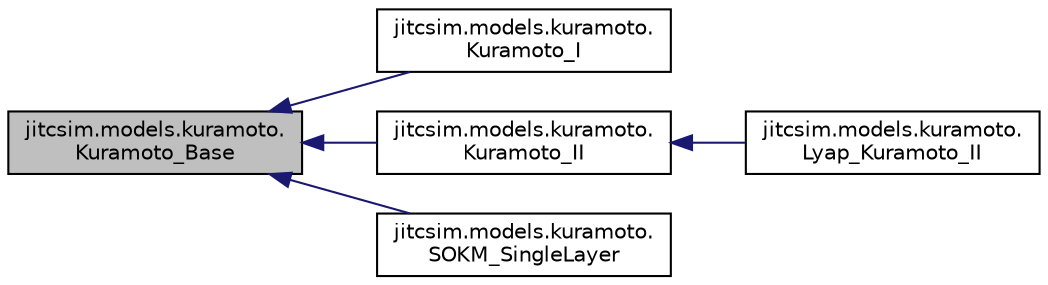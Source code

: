digraph "jitcsim.models.kuramoto.Kuramoto_Base"
{
 // LATEX_PDF_SIZE
  edge [fontname="Helvetica",fontsize="10",labelfontname="Helvetica",labelfontsize="10"];
  node [fontname="Helvetica",fontsize="10",shape=record];
  rankdir="LR";
  Node1 [label="jitcsim.models.kuramoto.\lKuramoto_Base",height=0.2,width=0.4,color="black", fillcolor="grey75", style="filled", fontcolor="black",tooltip=" "];
  Node1 -> Node2 [dir="back",color="midnightblue",fontsize="10",style="solid",fontname="Helvetica"];
  Node2 [label="jitcsim.models.kuramoto.\lKuramoto_I",height=0.2,width=0.4,color="black", fillcolor="white", style="filled",URL="$classjitcsim_1_1models_1_1kuramoto_1_1Kuramoto__I.html",tooltip=" "];
  Node1 -> Node3 [dir="back",color="midnightblue",fontsize="10",style="solid",fontname="Helvetica"];
  Node3 [label="jitcsim.models.kuramoto.\lKuramoto_II",height=0.2,width=0.4,color="black", fillcolor="white", style="filled",URL="$classjitcsim_1_1models_1_1kuramoto_1_1Kuramoto__II.html",tooltip=" "];
  Node3 -> Node4 [dir="back",color="midnightblue",fontsize="10",style="solid",fontname="Helvetica"];
  Node4 [label="jitcsim.models.kuramoto.\lLyap_Kuramoto_II",height=0.2,width=0.4,color="black", fillcolor="white", style="filled",URL="$classjitcsim_1_1models_1_1kuramoto_1_1Lyap__Kuramoto__II.html",tooltip=" "];
  Node1 -> Node5 [dir="back",color="midnightblue",fontsize="10",style="solid",fontname="Helvetica"];
  Node5 [label="jitcsim.models.kuramoto.\lSOKM_SingleLayer",height=0.2,width=0.4,color="black", fillcolor="white", style="filled",URL="$classjitcsim_1_1models_1_1kuramoto_1_1SOKM__SingleLayer.html",tooltip="Second order Kuramoto Model for single layer network."];
}
